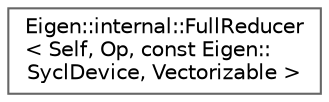 digraph "类继承关系图"
{
 // LATEX_PDF_SIZE
  bgcolor="transparent";
  edge [fontname=Helvetica,fontsize=10,labelfontname=Helvetica,labelfontsize=10];
  node [fontname=Helvetica,fontsize=10,shape=box,height=0.2,width=0.4];
  rankdir="LR";
  Node0 [id="Node000000",label="Eigen::internal::FullReducer\l\< Self, Op, const Eigen::\lSyclDevice, Vectorizable \>",height=0.2,width=0.4,color="grey40", fillcolor="white", style="filled",URL="$struct_eigen_1_1internal_1_1_full_reducer_3_01_self_00_01_op_00_01const_01_eigen_1_1_sycl_device_00_01_vectorizable_01_4.html",tooltip=" "];
}

